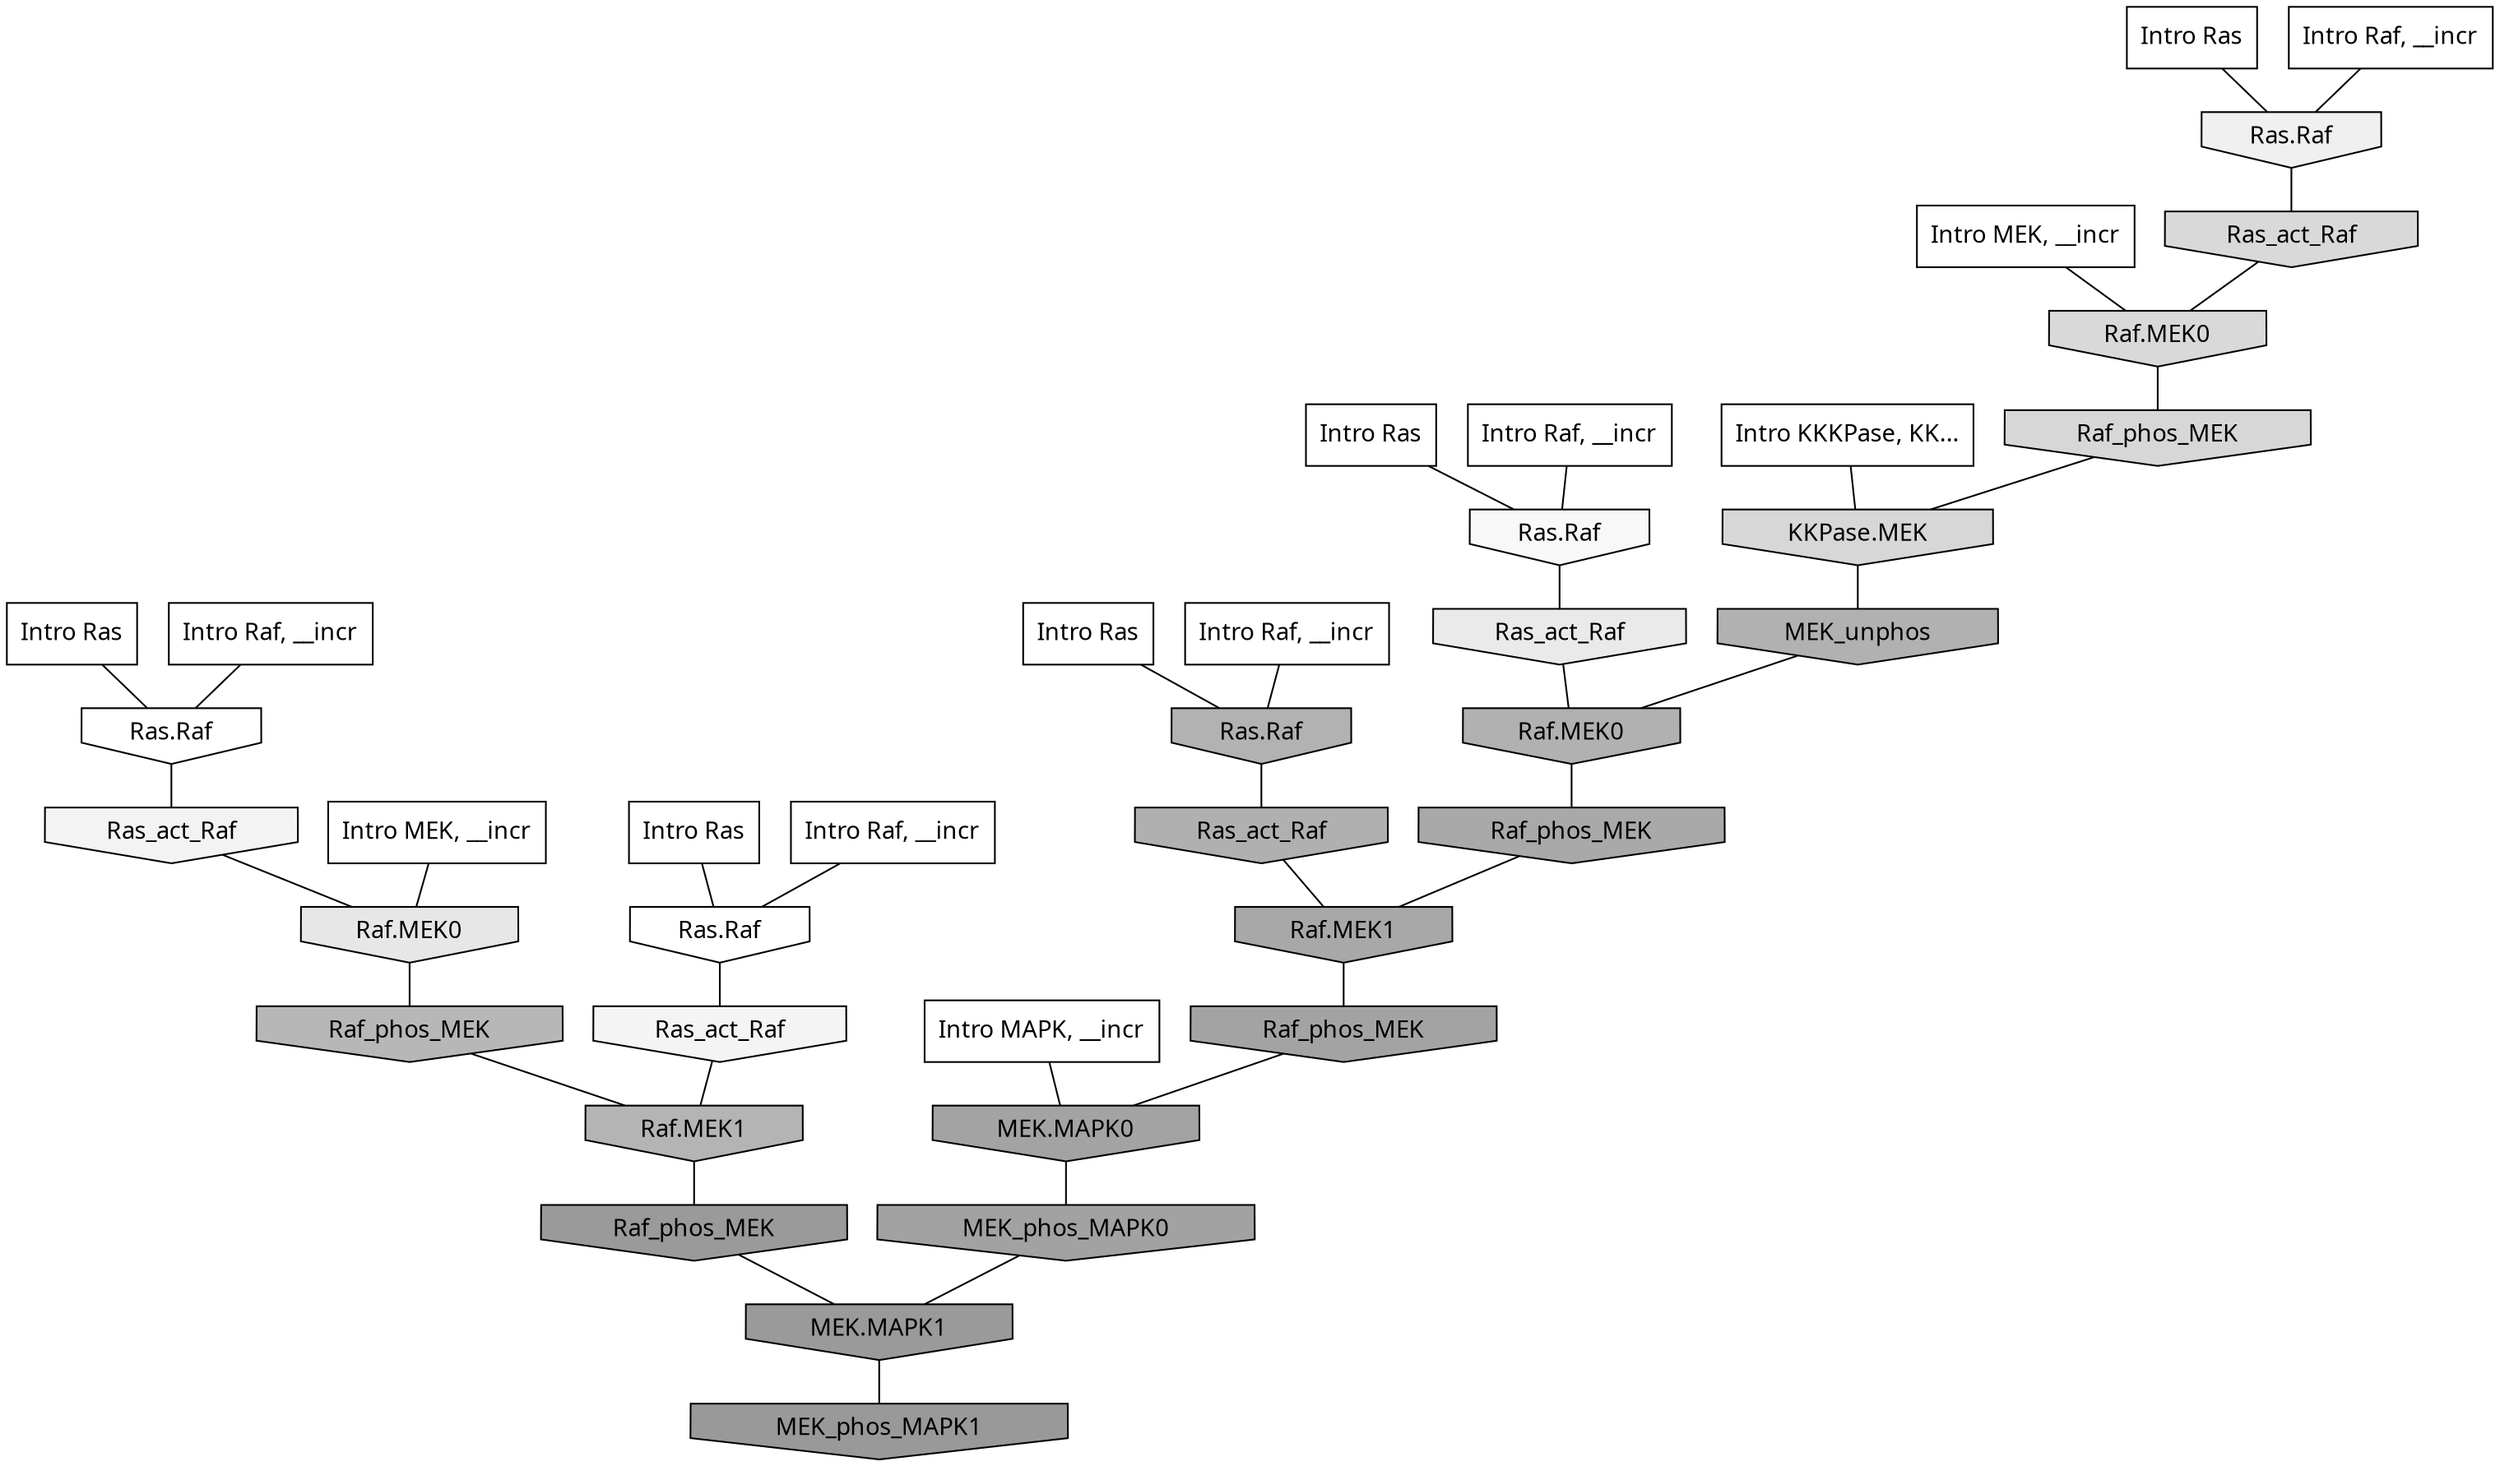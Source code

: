 digraph G{
  rankdir="TB";
  ranksep=0.30;
  node [fontname="CMU Serif"];
  edge [fontname="CMU Serif"];
  
  0 [label="Intro Ras", shape=rectangle, style=filled, fillcolor="0.000 0.000 1.000"]
  
  7 [label="Intro Ras", shape=rectangle, style=filled, fillcolor="0.000 0.000 1.000"]
  
  26 [label="Intro Ras", shape=rectangle, style=filled, fillcolor="0.000 0.000 1.000"]
  
  28 [label="Intro Ras", shape=rectangle, style=filled, fillcolor="0.000 0.000 1.000"]
  
  45 [label="Intro Ras", shape=rectangle, style=filled, fillcolor="0.000 0.000 1.000"]
  
  206 [label="Intro Raf, __incr", shape=rectangle, style=filled, fillcolor="0.000 0.000 1.000"]
  
  235 [label="Intro Raf, __incr", shape=rectangle, style=filled, fillcolor="0.000 0.000 1.000"]
  
  469 [label="Intro Raf, __incr", shape=rectangle, style=filled, fillcolor="0.000 0.000 1.000"]
  
  943 [label="Intro Raf, __incr", shape=rectangle, style=filled, fillcolor="0.000 0.000 1.000"]
  
  994 [label="Intro Raf, __incr", shape=rectangle, style=filled, fillcolor="0.000 0.000 1.000"]
  
  1526 [label="Intro MEK, __incr", shape=rectangle, style=filled, fillcolor="0.000 0.000 1.000"]
  
  1753 [label="Intro MEK, __incr", shape=rectangle, style=filled, fillcolor="0.000 0.000 1.000"]
  
  2618 [label="Intro MAPK, __incr", shape=rectangle, style=filled, fillcolor="0.000 0.000 1.000"]
  
  3151 [label="Intro KKKPase, KK...", shape=rectangle, style=filled, fillcolor="0.000 0.000 1.000"]
  
  3294 [label="Ras.Raf", shape=invhouse, style=filled, fillcolor="0.000 0.000 1.000"]
  
  3319 [label="Ras.Raf", shape=invhouse, style=filled, fillcolor="0.000 0.000 0.998"]
  
  3434 [label="Ras.Raf", shape=invhouse, style=filled, fillcolor="0.000 0.000 0.971"]
  
  3508 [label="Ras_act_Raf", shape=invhouse, style=filled, fillcolor="0.000 0.000 0.956"]
  
  3556 [label="Ras_act_Raf", shape=invhouse, style=filled, fillcolor="0.000 0.000 0.950"]
  
  3616 [label="Ras.Raf", shape=invhouse, style=filled, fillcolor="0.000 0.000 0.940"]
  
  3836 [label="Ras_act_Raf", shape=invhouse, style=filled, fillcolor="0.000 0.000 0.915"]
  
  3932 [label="Raf.MEK0", shape=invhouse, style=filled, fillcolor="0.000 0.000 0.906"]
  
  4565 [label="Ras_act_Raf", shape=invhouse, style=filled, fillcolor="0.000 0.000 0.848"]
  
  4568 [label="Raf.MEK0", shape=invhouse, style=filled, fillcolor="0.000 0.000 0.848"]
  
  4641 [label="Raf_phos_MEK", shape=invhouse, style=filled, fillcolor="0.000 0.000 0.842"]
  
  4649 [label="KKPase.MEK", shape=invhouse, style=filled, fillcolor="0.000 0.000 0.842"]
  
  6333 [label="Raf_phos_MEK", shape=invhouse, style=filled, fillcolor="0.000 0.000 0.718"]
  
  6598 [label="Raf.MEK1", shape=invhouse, style=filled, fillcolor="0.000 0.000 0.704"]
  
  6755 [label="Ras.Raf", shape=invhouse, style=filled, fillcolor="0.000 0.000 0.696"]
  
  6846 [label="MEK_unphos", shape=invhouse, style=filled, fillcolor="0.000 0.000 0.692"]
  
  6853 [label="Raf.MEK0", shape=invhouse, style=filled, fillcolor="0.000 0.000 0.692"]
  
  6894 [label="Ras_act_Raf", shape=invhouse, style=filled, fillcolor="0.000 0.000 0.689"]
  
  7502 [label="Raf_phos_MEK", shape=invhouse, style=filled, fillcolor="0.000 0.000 0.664"]
  
  7606 [label="Raf.MEK1", shape=invhouse, style=filled, fillcolor="0.000 0.000 0.659"]
  
  8160 [label="Raf_phos_MEK", shape=invhouse, style=filled, fillcolor="0.000 0.000 0.637"]
  
  8162 [label="MEK.MAPK0", shape=invhouse, style=filled, fillcolor="0.000 0.000 0.637"]
  
  8188 [label="MEK_phos_MAPK0", shape=invhouse, style=filled, fillcolor="0.000 0.000 0.636"]
  
  8953 [label="Raf_phos_MEK", shape=invhouse, style=filled, fillcolor="0.000 0.000 0.604"]
  
  8958 [label="MEK.MAPK1", shape=invhouse, style=filled, fillcolor="0.000 0.000 0.604"]
  
  9045 [label="MEK_phos_MAPK1", shape=invhouse, style=filled, fillcolor="0.000 0.000 0.600"]
  
  
  8958 -> 9045 [dir=none, color="0.000 0.000 0.000"] 
  8953 -> 8958 [dir=none, color="0.000 0.000 0.000"] 
  8188 -> 8958 [dir=none, color="0.000 0.000 0.000"] 
  8162 -> 8188 [dir=none, color="0.000 0.000 0.000"] 
  8160 -> 8162 [dir=none, color="0.000 0.000 0.000"] 
  7606 -> 8160 [dir=none, color="0.000 0.000 0.000"] 
  7502 -> 7606 [dir=none, color="0.000 0.000 0.000"] 
  6894 -> 7606 [dir=none, color="0.000 0.000 0.000"] 
  6853 -> 7502 [dir=none, color="0.000 0.000 0.000"] 
  6846 -> 6853 [dir=none, color="0.000 0.000 0.000"] 
  6755 -> 6894 [dir=none, color="0.000 0.000 0.000"] 
  6598 -> 8953 [dir=none, color="0.000 0.000 0.000"] 
  6333 -> 6598 [dir=none, color="0.000 0.000 0.000"] 
  4649 -> 6846 [dir=none, color="0.000 0.000 0.000"] 
  4641 -> 4649 [dir=none, color="0.000 0.000 0.000"] 
  4568 -> 4641 [dir=none, color="0.000 0.000 0.000"] 
  4565 -> 4568 [dir=none, color="0.000 0.000 0.000"] 
  3932 -> 6333 [dir=none, color="0.000 0.000 0.000"] 
  3836 -> 6853 [dir=none, color="0.000 0.000 0.000"] 
  3616 -> 4565 [dir=none, color="0.000 0.000 0.000"] 
  3556 -> 3932 [dir=none, color="0.000 0.000 0.000"] 
  3508 -> 6598 [dir=none, color="0.000 0.000 0.000"] 
  3434 -> 3836 [dir=none, color="0.000 0.000 0.000"] 
  3319 -> 3556 [dir=none, color="0.000 0.000 0.000"] 
  3294 -> 3508 [dir=none, color="0.000 0.000 0.000"] 
  3151 -> 4649 [dir=none, color="0.000 0.000 0.000"] 
  2618 -> 8162 [dir=none, color="0.000 0.000 0.000"] 
  1753 -> 4568 [dir=none, color="0.000 0.000 0.000"] 
  1526 -> 3932 [dir=none, color="0.000 0.000 0.000"] 
  994 -> 3616 [dir=none, color="0.000 0.000 0.000"] 
  943 -> 6755 [dir=none, color="0.000 0.000 0.000"] 
  469 -> 3294 [dir=none, color="0.000 0.000 0.000"] 
  235 -> 3319 [dir=none, color="0.000 0.000 0.000"] 
  206 -> 3434 [dir=none, color="0.000 0.000 0.000"] 
  45 -> 6755 [dir=none, color="0.000 0.000 0.000"] 
  28 -> 3294 [dir=none, color="0.000 0.000 0.000"] 
  26 -> 3434 [dir=none, color="0.000 0.000 0.000"] 
  7 -> 3616 [dir=none, color="0.000 0.000 0.000"] 
  0 -> 3319 [dir=none, color="0.000 0.000 0.000"] 
  
  }
